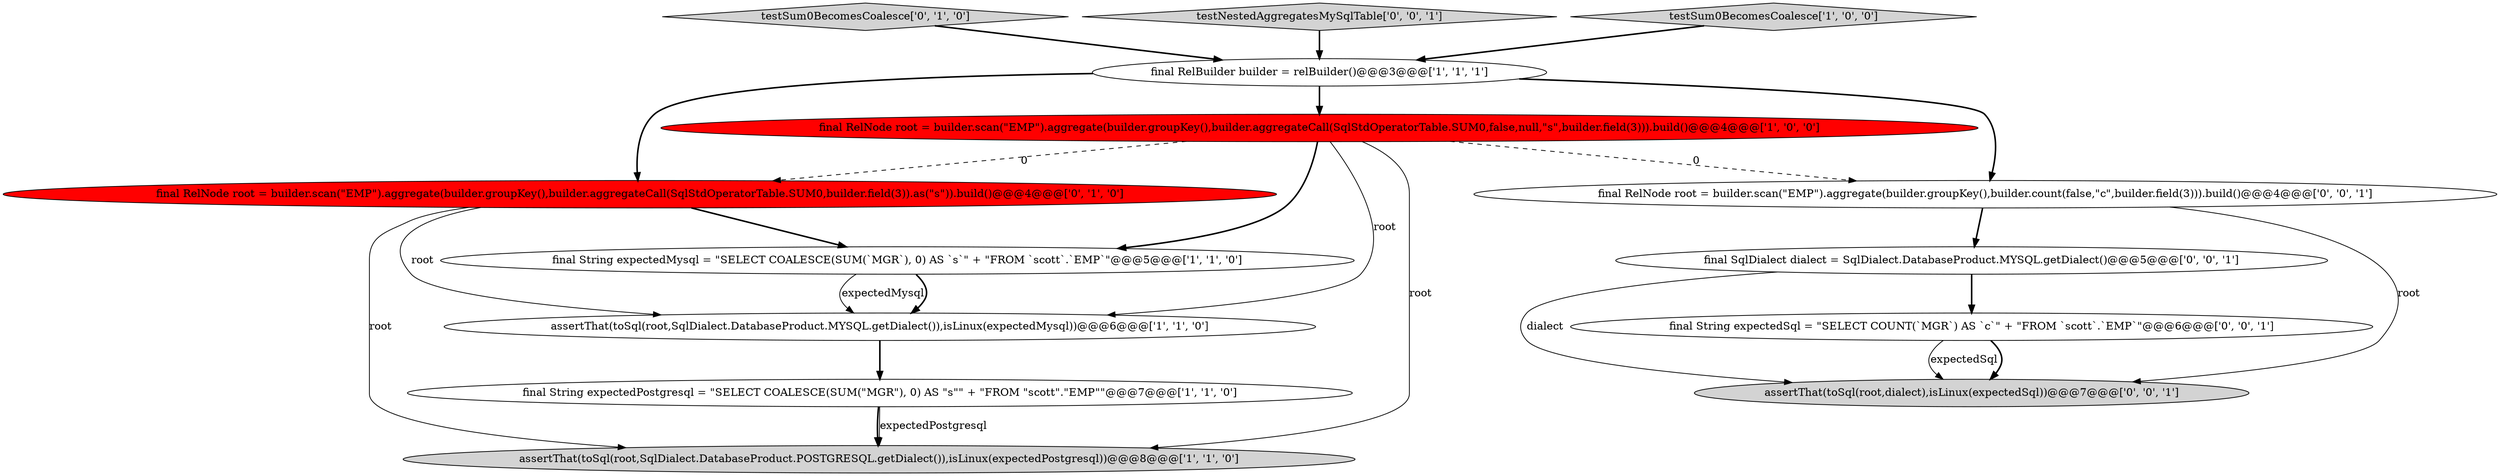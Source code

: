 digraph {
4 [style = filled, label = "assertThat(toSql(root,SqlDialect.DatabaseProduct.POSTGRESQL.getDialect()),isLinux(expectedPostgresql))@@@8@@@['1', '1', '0']", fillcolor = lightgray, shape = ellipse image = "AAA0AAABBB1BBB"];
7 [style = filled, label = "testSum0BecomesCoalesce['0', '1', '0']", fillcolor = lightgray, shape = diamond image = "AAA0AAABBB2BBB"];
11 [style = filled, label = "final String expectedSql = \"SELECT COUNT(`MGR`) AS `c`\" + \"FROM `scott`.`EMP`\"@@@6@@@['0', '0', '1']", fillcolor = white, shape = ellipse image = "AAA0AAABBB3BBB"];
9 [style = filled, label = "testNestedAggregatesMySqlTable['0', '0', '1']", fillcolor = lightgray, shape = diamond image = "AAA0AAABBB3BBB"];
1 [style = filled, label = "final RelNode root = builder.scan(\"EMP\").aggregate(builder.groupKey(),builder.aggregateCall(SqlStdOperatorTable.SUM0,false,null,\"s\",builder.field(3))).build()@@@4@@@['1', '0', '0']", fillcolor = red, shape = ellipse image = "AAA1AAABBB1BBB"];
6 [style = filled, label = "assertThat(toSql(root,SqlDialect.DatabaseProduct.MYSQL.getDialect()),isLinux(expectedMysql))@@@6@@@['1', '1', '0']", fillcolor = white, shape = ellipse image = "AAA0AAABBB1BBB"];
5 [style = filled, label = "final RelBuilder builder = relBuilder()@@@3@@@['1', '1', '1']", fillcolor = white, shape = ellipse image = "AAA0AAABBB1BBB"];
3 [style = filled, label = "testSum0BecomesCoalesce['1', '0', '0']", fillcolor = lightgray, shape = diamond image = "AAA0AAABBB1BBB"];
8 [style = filled, label = "final RelNode root = builder.scan(\"EMP\").aggregate(builder.groupKey(),builder.aggregateCall(SqlStdOperatorTable.SUM0,builder.field(3)).as(\"s\")).build()@@@4@@@['0', '1', '0']", fillcolor = red, shape = ellipse image = "AAA1AAABBB2BBB"];
13 [style = filled, label = "final SqlDialect dialect = SqlDialect.DatabaseProduct.MYSQL.getDialect()@@@5@@@['0', '0', '1']", fillcolor = white, shape = ellipse image = "AAA0AAABBB3BBB"];
12 [style = filled, label = "assertThat(toSql(root,dialect),isLinux(expectedSql))@@@7@@@['0', '0', '1']", fillcolor = lightgray, shape = ellipse image = "AAA0AAABBB3BBB"];
2 [style = filled, label = "final String expectedMysql = \"SELECT COALESCE(SUM(`MGR`), 0) AS `s`\" + \"FROM `scott`.`EMP`\"@@@5@@@['1', '1', '0']", fillcolor = white, shape = ellipse image = "AAA0AAABBB1BBB"];
0 [style = filled, label = "final String expectedPostgresql = \"SELECT COALESCE(SUM(\"MGR\"), 0) AS \"s\"\" + \"FROM \"scott\".\"EMP\"\"@@@7@@@['1', '1', '0']", fillcolor = white, shape = ellipse image = "AAA0AAABBB1BBB"];
10 [style = filled, label = "final RelNode root = builder.scan(\"EMP\").aggregate(builder.groupKey(),builder.count(false,\"c\",builder.field(3))).build()@@@4@@@['0', '0', '1']", fillcolor = white, shape = ellipse image = "AAA0AAABBB3BBB"];
5->10 [style = bold, label=""];
5->8 [style = bold, label=""];
10->12 [style = solid, label="root"];
8->4 [style = solid, label="root"];
2->6 [style = solid, label="expectedMysql"];
1->4 [style = solid, label="root"];
2->6 [style = bold, label=""];
0->4 [style = solid, label="expectedPostgresql"];
1->6 [style = solid, label="root"];
11->12 [style = bold, label=""];
6->0 [style = bold, label=""];
1->10 [style = dashed, label="0"];
8->6 [style = solid, label="root"];
13->11 [style = bold, label=""];
5->1 [style = bold, label=""];
3->5 [style = bold, label=""];
7->5 [style = bold, label=""];
8->2 [style = bold, label=""];
10->13 [style = bold, label=""];
0->4 [style = bold, label=""];
9->5 [style = bold, label=""];
13->12 [style = solid, label="dialect"];
11->12 [style = solid, label="expectedSql"];
1->8 [style = dashed, label="0"];
1->2 [style = bold, label=""];
}
